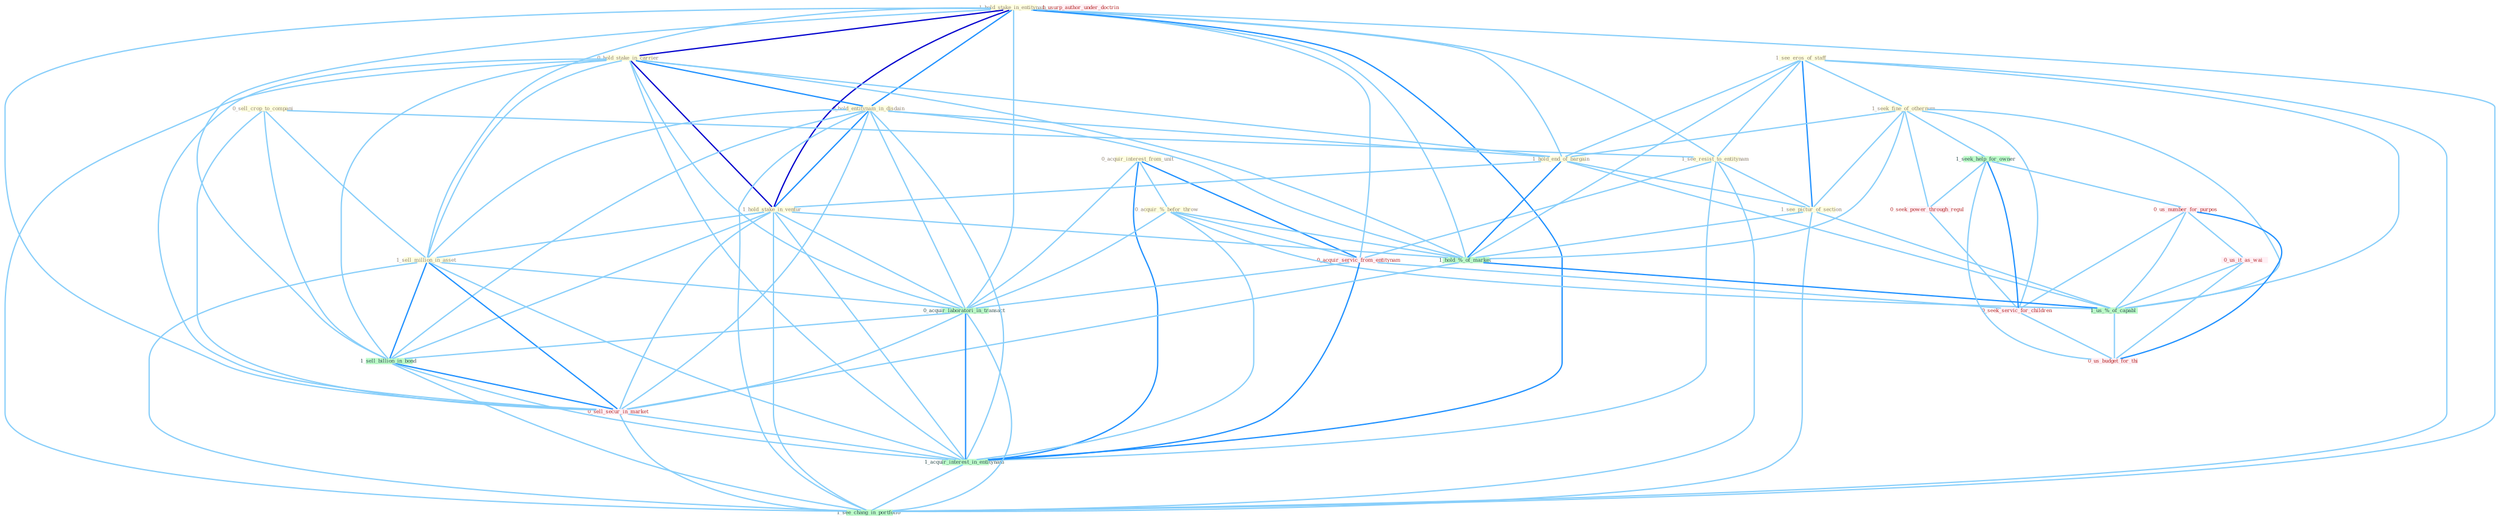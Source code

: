 Graph G{ 
    node
    [shape=polygon,style=filled,width=.5,height=.06,color="#BDFCC9",fixedsize=true,fontsize=4,
    fontcolor="#2f4f4f"];
    {node
    [color="#ffffe0", fontcolor="#8b7d6b"] "1_hold_stake_in_entitynam " "0_hold_stake_in_carrier " "0_hold_entitynam_in_disdain " "0_acquir_interest_from_unit " "0_sell_crop_to_compani " "1_see_eros_of_staff " "1_seek_fine_of_othernum " "1_see_resist_to_entitynam " "1_hold_end_of_bargain " "1_see_pictur_of_section " "1_hold_stake_in_ventur " "0_acquir_%_befor_throw " "1_sell_million_in_asset "}
{node [color="#fff0f5", fontcolor="#b22222"] "0_acquir_servic_from_entitynam " "0_seek_power_through_regul " "0_us_number_for_purpos " "0_us_it_as_wai " "1_usurp_author_under_doctrin " "0_sell_secur_in_market " "0_seek_servic_for_children " "0_us_budget_for_thi "}
edge [color="#B0E2FF"];

	"1_hold_stake_in_entitynam " -- "0_hold_stake_in_carrier " [w="3", color="#0000cd" , len=0.6];
	"1_hold_stake_in_entitynam " -- "0_hold_entitynam_in_disdain " [w="2", color="#1e90ff" , len=0.8];
	"1_hold_stake_in_entitynam " -- "1_see_resist_to_entitynam " [w="1", color="#87cefa" ];
	"1_hold_stake_in_entitynam " -- "1_hold_end_of_bargain " [w="1", color="#87cefa" ];
	"1_hold_stake_in_entitynam " -- "1_hold_stake_in_ventur " [w="3", color="#0000cd" , len=0.6];
	"1_hold_stake_in_entitynam " -- "1_sell_million_in_asset " [w="1", color="#87cefa" ];
	"1_hold_stake_in_entitynam " -- "0_acquir_servic_from_entitynam " [w="1", color="#87cefa" ];
	"1_hold_stake_in_entitynam " -- "1_hold_%_of_market " [w="1", color="#87cefa" ];
	"1_hold_stake_in_entitynam " -- "0_acquir_laboratori_in_transact " [w="1", color="#87cefa" ];
	"1_hold_stake_in_entitynam " -- "1_sell_billion_in_bond " [w="1", color="#87cefa" ];
	"1_hold_stake_in_entitynam " -- "0_sell_secur_in_market " [w="1", color="#87cefa" ];
	"1_hold_stake_in_entitynam " -- "1_acquir_interest_in_entitynam " [w="2", color="#1e90ff" , len=0.8];
	"1_hold_stake_in_entitynam " -- "1_see_chang_in_portfolio " [w="1", color="#87cefa" ];
	"0_hold_stake_in_carrier " -- "0_hold_entitynam_in_disdain " [w="2", color="#1e90ff" , len=0.8];
	"0_hold_stake_in_carrier " -- "1_hold_end_of_bargain " [w="1", color="#87cefa" ];
	"0_hold_stake_in_carrier " -- "1_hold_stake_in_ventur " [w="3", color="#0000cd" , len=0.6];
	"0_hold_stake_in_carrier " -- "1_sell_million_in_asset " [w="1", color="#87cefa" ];
	"0_hold_stake_in_carrier " -- "1_hold_%_of_market " [w="1", color="#87cefa" ];
	"0_hold_stake_in_carrier " -- "0_acquir_laboratori_in_transact " [w="1", color="#87cefa" ];
	"0_hold_stake_in_carrier " -- "1_sell_billion_in_bond " [w="1", color="#87cefa" ];
	"0_hold_stake_in_carrier " -- "0_sell_secur_in_market " [w="1", color="#87cefa" ];
	"0_hold_stake_in_carrier " -- "1_acquir_interest_in_entitynam " [w="1", color="#87cefa" ];
	"0_hold_stake_in_carrier " -- "1_see_chang_in_portfolio " [w="1", color="#87cefa" ];
	"0_hold_entitynam_in_disdain " -- "1_hold_end_of_bargain " [w="1", color="#87cefa" ];
	"0_hold_entitynam_in_disdain " -- "1_hold_stake_in_ventur " [w="2", color="#1e90ff" , len=0.8];
	"0_hold_entitynam_in_disdain " -- "1_sell_million_in_asset " [w="1", color="#87cefa" ];
	"0_hold_entitynam_in_disdain " -- "1_hold_%_of_market " [w="1", color="#87cefa" ];
	"0_hold_entitynam_in_disdain " -- "0_acquir_laboratori_in_transact " [w="1", color="#87cefa" ];
	"0_hold_entitynam_in_disdain " -- "1_sell_billion_in_bond " [w="1", color="#87cefa" ];
	"0_hold_entitynam_in_disdain " -- "0_sell_secur_in_market " [w="1", color="#87cefa" ];
	"0_hold_entitynam_in_disdain " -- "1_acquir_interest_in_entitynam " [w="1", color="#87cefa" ];
	"0_hold_entitynam_in_disdain " -- "1_see_chang_in_portfolio " [w="1", color="#87cefa" ];
	"0_acquir_interest_from_unit " -- "0_acquir_%_befor_throw " [w="1", color="#87cefa" ];
	"0_acquir_interest_from_unit " -- "0_acquir_servic_from_entitynam " [w="2", color="#1e90ff" , len=0.8];
	"0_acquir_interest_from_unit " -- "0_acquir_laboratori_in_transact " [w="1", color="#87cefa" ];
	"0_acquir_interest_from_unit " -- "1_acquir_interest_in_entitynam " [w="2", color="#1e90ff" , len=0.8];
	"0_sell_crop_to_compani " -- "1_see_resist_to_entitynam " [w="1", color="#87cefa" ];
	"0_sell_crop_to_compani " -- "1_sell_million_in_asset " [w="1", color="#87cefa" ];
	"0_sell_crop_to_compani " -- "1_sell_billion_in_bond " [w="1", color="#87cefa" ];
	"0_sell_crop_to_compani " -- "0_sell_secur_in_market " [w="1", color="#87cefa" ];
	"1_see_eros_of_staff " -- "1_seek_fine_of_othernum " [w="1", color="#87cefa" ];
	"1_see_eros_of_staff " -- "1_see_resist_to_entitynam " [w="1", color="#87cefa" ];
	"1_see_eros_of_staff " -- "1_hold_end_of_bargain " [w="1", color="#87cefa" ];
	"1_see_eros_of_staff " -- "1_see_pictur_of_section " [w="2", color="#1e90ff" , len=0.8];
	"1_see_eros_of_staff " -- "1_hold_%_of_market " [w="1", color="#87cefa" ];
	"1_see_eros_of_staff " -- "1_us_%_of_capabl " [w="1", color="#87cefa" ];
	"1_see_eros_of_staff " -- "1_see_chang_in_portfolio " [w="1", color="#87cefa" ];
	"1_seek_fine_of_othernum " -- "1_hold_end_of_bargain " [w="1", color="#87cefa" ];
	"1_seek_fine_of_othernum " -- "1_see_pictur_of_section " [w="1", color="#87cefa" ];
	"1_seek_fine_of_othernum " -- "1_seek_help_for_owner " [w="1", color="#87cefa" ];
	"1_seek_fine_of_othernum " -- "1_hold_%_of_market " [w="1", color="#87cefa" ];
	"1_seek_fine_of_othernum " -- "0_seek_power_through_regul " [w="1", color="#87cefa" ];
	"1_seek_fine_of_othernum " -- "1_us_%_of_capabl " [w="1", color="#87cefa" ];
	"1_seek_fine_of_othernum " -- "0_seek_servic_for_children " [w="1", color="#87cefa" ];
	"1_see_resist_to_entitynam " -- "1_see_pictur_of_section " [w="1", color="#87cefa" ];
	"1_see_resist_to_entitynam " -- "0_acquir_servic_from_entitynam " [w="1", color="#87cefa" ];
	"1_see_resist_to_entitynam " -- "1_acquir_interest_in_entitynam " [w="1", color="#87cefa" ];
	"1_see_resist_to_entitynam " -- "1_see_chang_in_portfolio " [w="1", color="#87cefa" ];
	"1_hold_end_of_bargain " -- "1_see_pictur_of_section " [w="1", color="#87cefa" ];
	"1_hold_end_of_bargain " -- "1_hold_stake_in_ventur " [w="1", color="#87cefa" ];
	"1_hold_end_of_bargain " -- "1_hold_%_of_market " [w="2", color="#1e90ff" , len=0.8];
	"1_hold_end_of_bargain " -- "1_us_%_of_capabl " [w="1", color="#87cefa" ];
	"1_see_pictur_of_section " -- "1_hold_%_of_market " [w="1", color="#87cefa" ];
	"1_see_pictur_of_section " -- "1_us_%_of_capabl " [w="1", color="#87cefa" ];
	"1_see_pictur_of_section " -- "1_see_chang_in_portfolio " [w="1", color="#87cefa" ];
	"1_hold_stake_in_ventur " -- "1_sell_million_in_asset " [w="1", color="#87cefa" ];
	"1_hold_stake_in_ventur " -- "1_hold_%_of_market " [w="1", color="#87cefa" ];
	"1_hold_stake_in_ventur " -- "0_acquir_laboratori_in_transact " [w="1", color="#87cefa" ];
	"1_hold_stake_in_ventur " -- "1_sell_billion_in_bond " [w="1", color="#87cefa" ];
	"1_hold_stake_in_ventur " -- "0_sell_secur_in_market " [w="1", color="#87cefa" ];
	"1_hold_stake_in_ventur " -- "1_acquir_interest_in_entitynam " [w="1", color="#87cefa" ];
	"1_hold_stake_in_ventur " -- "1_see_chang_in_portfolio " [w="1", color="#87cefa" ];
	"0_acquir_%_befor_throw " -- "0_acquir_servic_from_entitynam " [w="1", color="#87cefa" ];
	"0_acquir_%_befor_throw " -- "1_hold_%_of_market " [w="1", color="#87cefa" ];
	"0_acquir_%_befor_throw " -- "0_acquir_laboratori_in_transact " [w="1", color="#87cefa" ];
	"0_acquir_%_befor_throw " -- "1_us_%_of_capabl " [w="1", color="#87cefa" ];
	"0_acquir_%_befor_throw " -- "1_acquir_interest_in_entitynam " [w="1", color="#87cefa" ];
	"1_sell_million_in_asset " -- "0_acquir_laboratori_in_transact " [w="1", color="#87cefa" ];
	"1_sell_million_in_asset " -- "1_sell_billion_in_bond " [w="2", color="#1e90ff" , len=0.8];
	"1_sell_million_in_asset " -- "0_sell_secur_in_market " [w="2", color="#1e90ff" , len=0.8];
	"1_sell_million_in_asset " -- "1_acquir_interest_in_entitynam " [w="1", color="#87cefa" ];
	"1_sell_million_in_asset " -- "1_see_chang_in_portfolio " [w="1", color="#87cefa" ];
	"1_seek_help_for_owner " -- "0_seek_power_through_regul " [w="1", color="#87cefa" ];
	"1_seek_help_for_owner " -- "0_us_number_for_purpos " [w="1", color="#87cefa" ];
	"1_seek_help_for_owner " -- "0_seek_servic_for_children " [w="2", color="#1e90ff" , len=0.8];
	"1_seek_help_for_owner " -- "0_us_budget_for_thi " [w="1", color="#87cefa" ];
	"0_acquir_servic_from_entitynam " -- "0_acquir_laboratori_in_transact " [w="1", color="#87cefa" ];
	"0_acquir_servic_from_entitynam " -- "1_acquir_interest_in_entitynam " [w="2", color="#1e90ff" , len=0.8];
	"0_acquir_servic_from_entitynam " -- "0_seek_servic_for_children " [w="1", color="#87cefa" ];
	"1_hold_%_of_market " -- "1_us_%_of_capabl " [w="2", color="#1e90ff" , len=0.8];
	"1_hold_%_of_market " -- "0_sell_secur_in_market " [w="1", color="#87cefa" ];
	"0_seek_power_through_regul " -- "0_seek_servic_for_children " [w="1", color="#87cefa" ];
	"0_us_number_for_purpos " -- "0_us_it_as_wai " [w="1", color="#87cefa" ];
	"0_us_number_for_purpos " -- "1_us_%_of_capabl " [w="1", color="#87cefa" ];
	"0_us_number_for_purpos " -- "0_seek_servic_for_children " [w="1", color="#87cefa" ];
	"0_us_number_for_purpos " -- "0_us_budget_for_thi " [w="2", color="#1e90ff" , len=0.8];
	"0_acquir_laboratori_in_transact " -- "1_sell_billion_in_bond " [w="1", color="#87cefa" ];
	"0_acquir_laboratori_in_transact " -- "0_sell_secur_in_market " [w="1", color="#87cefa" ];
	"0_acquir_laboratori_in_transact " -- "1_acquir_interest_in_entitynam " [w="2", color="#1e90ff" , len=0.8];
	"0_acquir_laboratori_in_transact " -- "1_see_chang_in_portfolio " [w="1", color="#87cefa" ];
	"1_sell_billion_in_bond " -- "0_sell_secur_in_market " [w="2", color="#1e90ff" , len=0.8];
	"1_sell_billion_in_bond " -- "1_acquir_interest_in_entitynam " [w="1", color="#87cefa" ];
	"1_sell_billion_in_bond " -- "1_see_chang_in_portfolio " [w="1", color="#87cefa" ];
	"0_us_it_as_wai " -- "1_us_%_of_capabl " [w="1", color="#87cefa" ];
	"0_us_it_as_wai " -- "0_us_budget_for_thi " [w="1", color="#87cefa" ];
	"1_us_%_of_capabl " -- "0_us_budget_for_thi " [w="1", color="#87cefa" ];
	"0_sell_secur_in_market " -- "1_acquir_interest_in_entitynam " [w="1", color="#87cefa" ];
	"0_sell_secur_in_market " -- "1_see_chang_in_portfolio " [w="1", color="#87cefa" ];
	"1_acquir_interest_in_entitynam " -- "1_see_chang_in_portfolio " [w="1", color="#87cefa" ];
	"0_seek_servic_for_children " -- "0_us_budget_for_thi " [w="1", color="#87cefa" ];
}